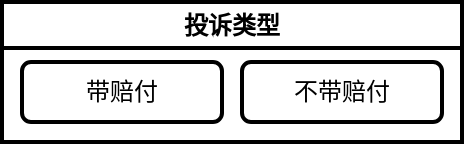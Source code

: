 <mxfile version="20.8.16" type="device"><diagram name="第 1 页" id="OmvM_eVjajpCiHKtzF5j"><mxGraphModel dx="1100" dy="880" grid="1" gridSize="10" guides="1" tooltips="1" connect="1" arrows="1" fold="1" page="1" pageScale="1" pageWidth="4000" pageHeight="20000" math="0" shadow="0"><root><mxCell id="0"/><mxCell id="1" parent="0"/><mxCell id="RsST0rcFWHsQvq9GNkbG-1" value="投诉类型" style="swimlane;whiteSpace=wrap;html=1;strokeWidth=2;" vertex="1" parent="1"><mxGeometry x="180" y="150" width="230" height="70" as="geometry"/></mxCell><mxCell id="RsST0rcFWHsQvq9GNkbG-2" value="带赔付" style="rounded=1;whiteSpace=wrap;html=1;strokeWidth=2;" vertex="1" parent="RsST0rcFWHsQvq9GNkbG-1"><mxGeometry x="10" y="30" width="100" height="30" as="geometry"/></mxCell><mxCell id="RsST0rcFWHsQvq9GNkbG-3" value="不带赔付" style="rounded=1;whiteSpace=wrap;html=1;strokeWidth=2;" vertex="1" parent="RsST0rcFWHsQvq9GNkbG-1"><mxGeometry x="120" y="30" width="100" height="30" as="geometry"/></mxCell></root></mxGraphModel></diagram></mxfile>